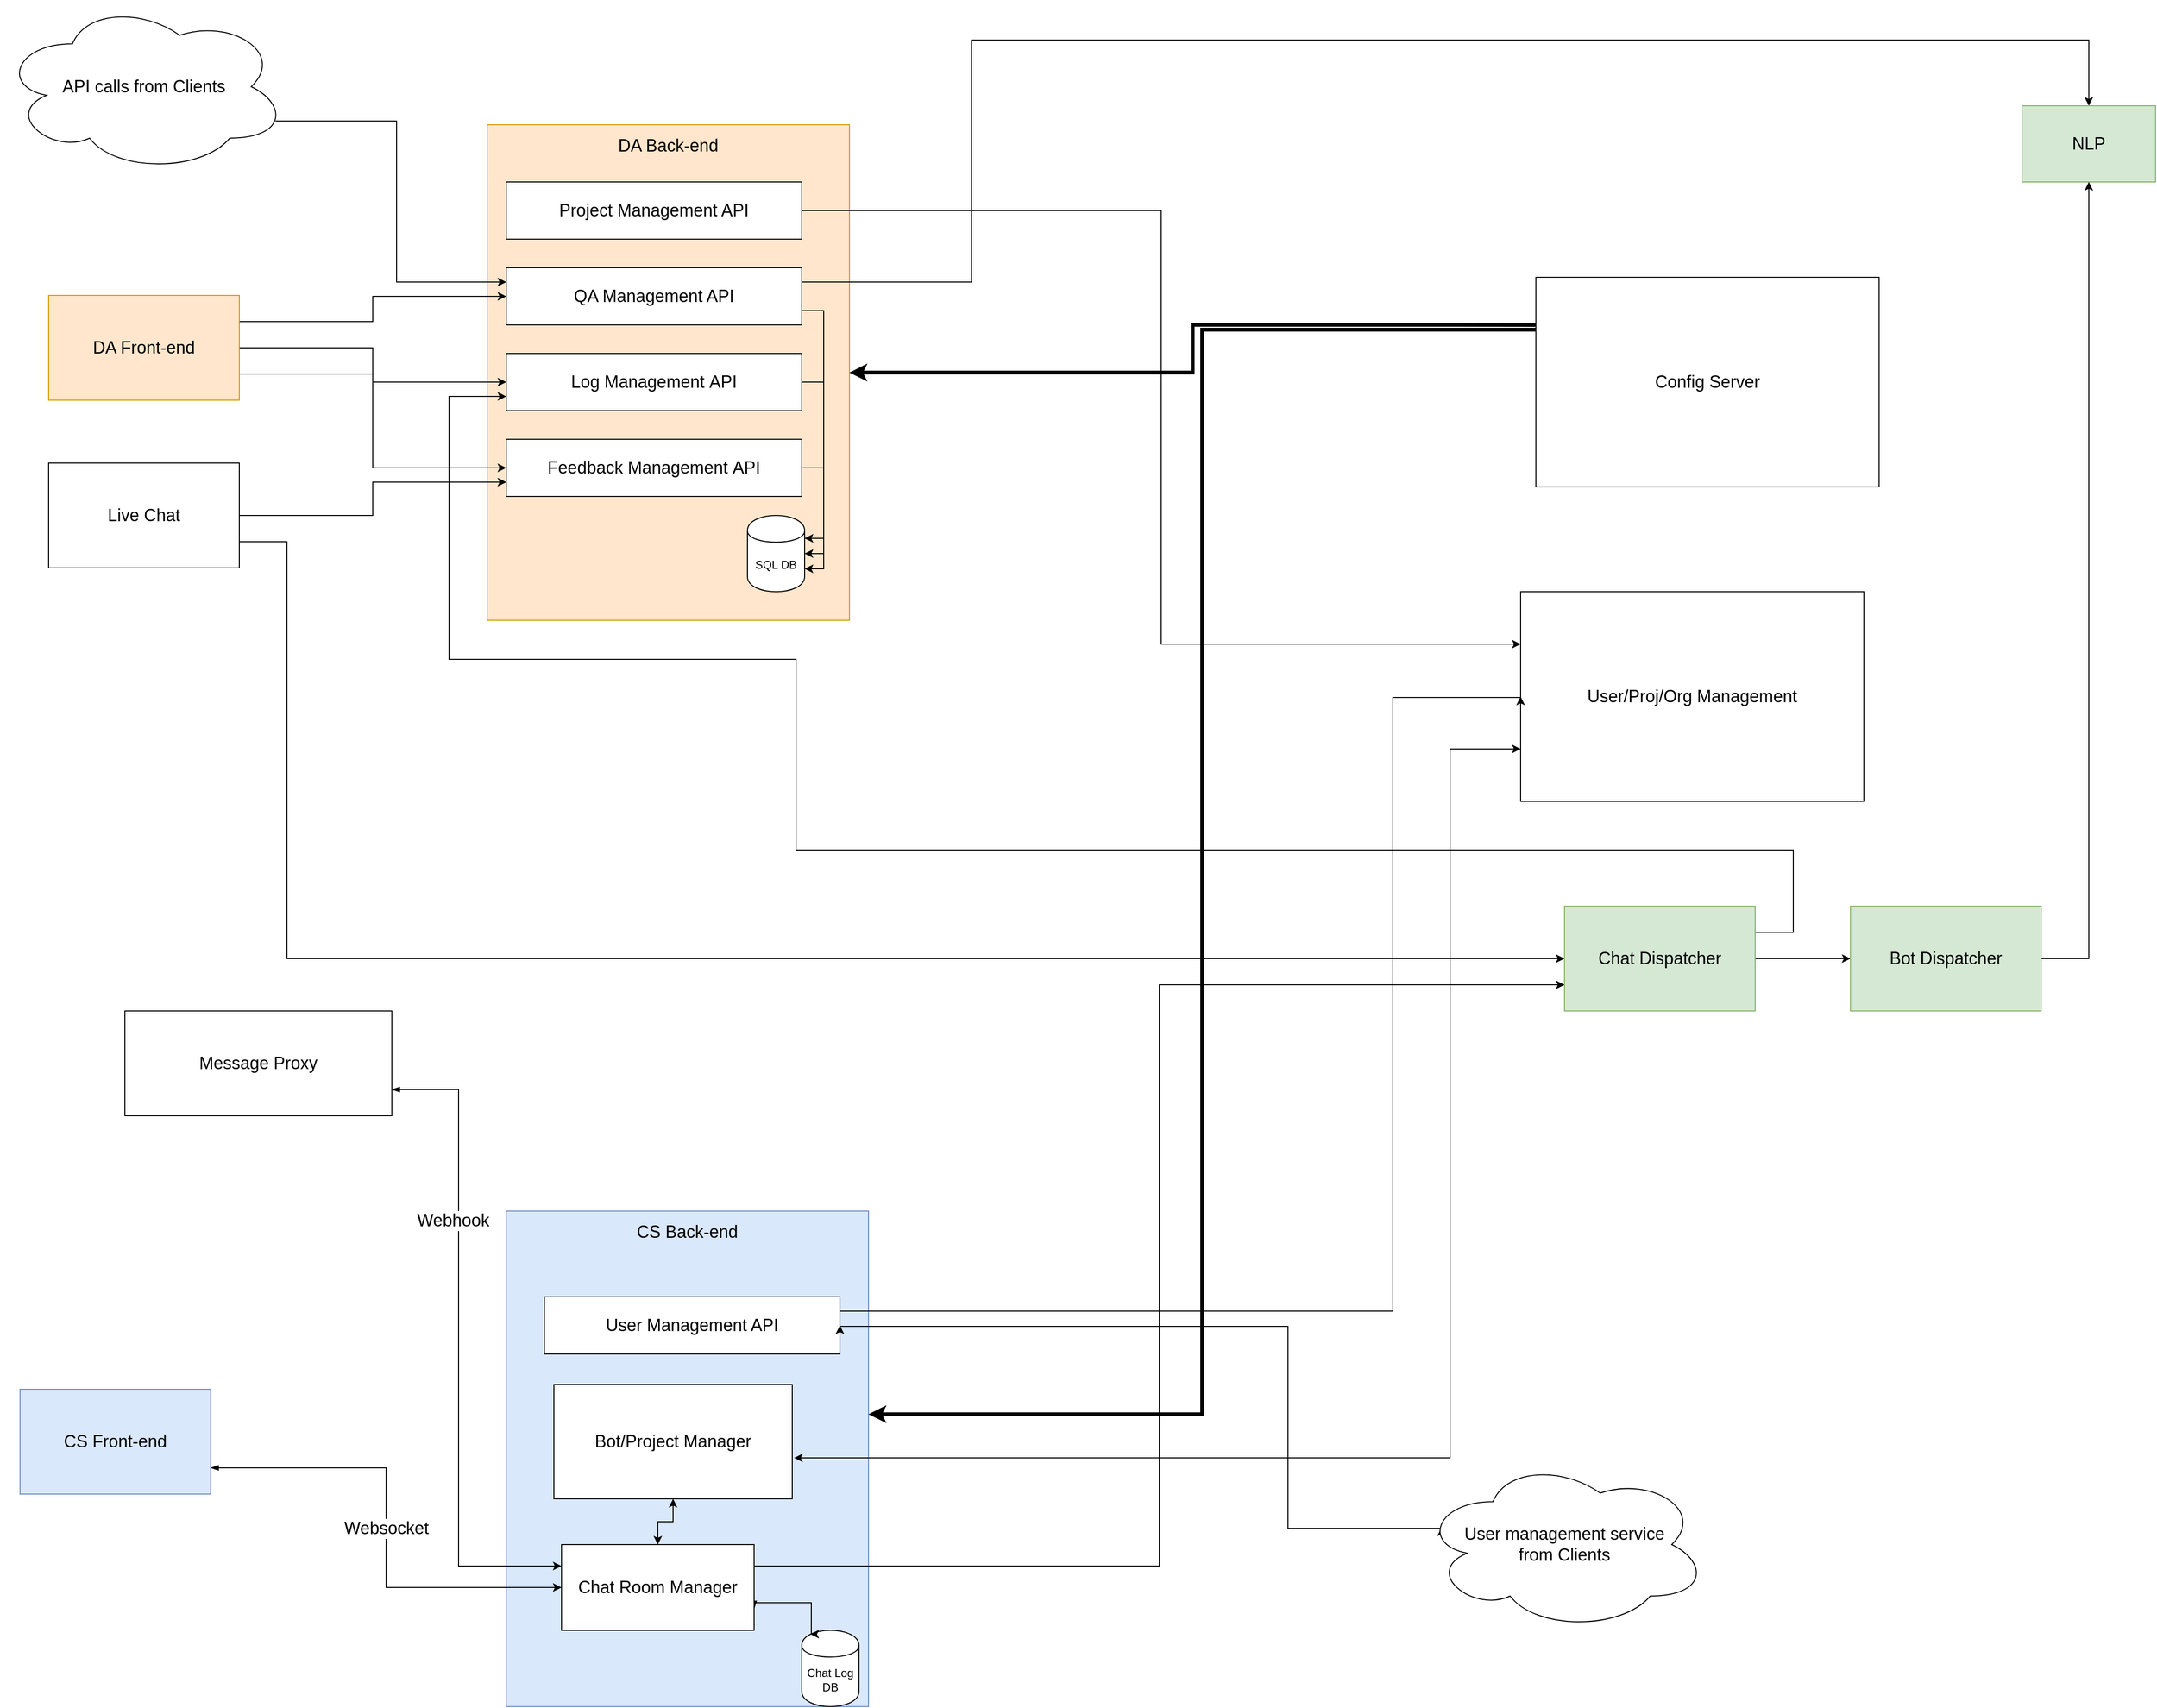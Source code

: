 <mxfile version="10.6.5" type="github"><diagram id="9TfAA45ldHkdpDvrwiB8" name="Page-1"><mxGraphModel dx="1836" dy="1084" grid="1" gridSize="10" guides="1" tooltips="1" connect="1" arrows="1" fold="1" page="1" pageScale="1" pageWidth="1169" pageHeight="827" math="0" shadow="0"><root><mxCell id="0"/><mxCell id="1" parent="0"/><mxCell id="wkHAoXPxZHRxnAhIWwIK-34" value="&lt;font style=&quot;font-size: 18px&quot;&gt;CS Back-end&lt;br&gt;&lt;br&gt;&lt;br&gt;&lt;br&gt;&lt;br&gt;&lt;br&gt;&lt;br&gt;&lt;br&gt;&lt;br&gt;&lt;br&gt;&lt;br&gt;&lt;br&gt;&lt;br&gt;&lt;br&gt;&lt;br&gt;&lt;br&gt;&lt;br&gt;&lt;br&gt;&lt;br&gt;&lt;br&gt;&lt;br&gt;&lt;br&gt;&lt;br&gt;&lt;/font&gt;" style="rounded=0;whiteSpace=wrap;html=1;fillColor=#dae8fc;strokeColor=#6c8ebf;" vertex="1" parent="1"><mxGeometry x="590" y="1510" width="380" height="520" as="geometry"/></mxCell><mxCell id="TZnbipR859p0bmX0A505-3" value="&lt;font style=&quot;font-size: 18px&quot;&gt;DA Back-end&lt;br&gt;&lt;br&gt;&lt;br&gt;&lt;br&gt;&lt;br&gt;&lt;br&gt;&lt;br&gt;&lt;br&gt;&lt;br&gt;&lt;br&gt;&lt;br&gt;&lt;br&gt;&lt;br&gt;&lt;br&gt;&lt;br&gt;&lt;br&gt;&lt;br&gt;&lt;br&gt;&lt;br&gt;&lt;br&gt;&lt;br&gt;&lt;br&gt;&lt;br&gt;&lt;/font&gt;" style="rounded=0;whiteSpace=wrap;html=1;fillColor=#ffe6cc;strokeColor=#d79b00;" parent="1" vertex="1"><mxGeometry x="570" y="370" width="380" height="520" as="geometry"/></mxCell><mxCell id="wkHAoXPxZHRxnAhIWwIK-21" style="edgeStyle=orthogonalEdgeStyle;rounded=0;orthogonalLoop=1;jettySize=auto;html=1;exitX=1;exitY=0.25;exitDx=0;exitDy=0;entryX=0;entryY=0.5;entryDx=0;entryDy=0;startArrow=none;startFill=0;" edge="1" parent="1" source="wkHAoXPxZHRxnAhIWwIK-20" target="TZnbipR859p0bmX0A505-8"><mxGeometry relative="1" as="geometry"/></mxCell><mxCell id="wkHAoXPxZHRxnAhIWwIK-24" style="edgeStyle=orthogonalEdgeStyle;rounded=0;orthogonalLoop=1;jettySize=auto;html=1;exitX=1;exitY=0.5;exitDx=0;exitDy=0;entryX=0;entryY=0.5;entryDx=0;entryDy=0;startArrow=none;startFill=0;" edge="1" parent="1" source="wkHAoXPxZHRxnAhIWwIK-20" target="wkHAoXPxZHRxnAhIWwIK-7"><mxGeometry relative="1" as="geometry"/></mxCell><mxCell id="wkHAoXPxZHRxnAhIWwIK-25" style="edgeStyle=orthogonalEdgeStyle;rounded=0;orthogonalLoop=1;jettySize=auto;html=1;exitX=1;exitY=0.75;exitDx=0;exitDy=0;entryX=0;entryY=0.5;entryDx=0;entryDy=0;startArrow=none;startFill=0;" edge="1" parent="1" source="wkHAoXPxZHRxnAhIWwIK-20" target="wkHAoXPxZHRxnAhIWwIK-8"><mxGeometry relative="1" as="geometry"/></mxCell><mxCell id="wkHAoXPxZHRxnAhIWwIK-20" value="&lt;font style=&quot;font-size: 18px&quot;&gt;DA Front-end&lt;br&gt;&lt;/font&gt;" style="rounded=0;whiteSpace=wrap;html=1;fillColor=#ffe6cc;strokeColor=#d79b00;" vertex="1" parent="1"><mxGeometry x="110" y="549" width="200" height="110" as="geometry"/></mxCell><mxCell id="wkHAoXPxZHRxnAhIWwIK-3" style="edgeStyle=orthogonalEdgeStyle;rounded=0;orthogonalLoop=1;jettySize=auto;html=1;exitX=1;exitY=0.25;exitDx=0;exitDy=0;entryX=0.5;entryY=0;entryDx=0;entryDy=0;" edge="1" parent="1" source="TZnbipR859p0bmX0A505-8" target="TZnbipR859p0bmX0A505-9"><mxGeometry relative="1" as="geometry"><Array as="points"><mxPoint x="1078" y="535"/><mxPoint x="1078" y="281"/><mxPoint x="2250" y="281"/></Array></mxGeometry></mxCell><mxCell id="wkHAoXPxZHRxnAhIWwIK-6" style="edgeStyle=orthogonalEdgeStyle;rounded=0;orthogonalLoop=1;jettySize=auto;html=1;exitX=1;exitY=0.75;exitDx=0;exitDy=0;entryX=1;entryY=0.5;entryDx=0;entryDy=0;" edge="1" parent="1" source="TZnbipR859p0bmX0A505-8" target="wkHAoXPxZHRxnAhIWwIK-1"><mxGeometry relative="1" as="geometry"/></mxCell><mxCell id="TZnbipR859p0bmX0A505-8" value="&lt;font style=&quot;font-size: 18px&quot;&gt;QA Management API&lt;/font&gt;" style="rounded=0;whiteSpace=wrap;html=1;" parent="1" vertex="1"><mxGeometry x="590" y="520" width="310" height="60" as="geometry"/></mxCell><mxCell id="TZnbipR859p0bmX0A505-9" value="&lt;font style=&quot;font-size: 18px&quot;&gt;NLP&lt;br&gt;&lt;/font&gt;" style="rounded=0;whiteSpace=wrap;html=1;fillColor=#d5e8d4;strokeColor=#82b366;" parent="1" vertex="1"><mxGeometry x="2180" y="350" width="140" height="80" as="geometry"/></mxCell><mxCell id="wkHAoXPxZHRxnAhIWwIK-1" value="SQL DB&lt;br&gt;" style="shape=cylinder;whiteSpace=wrap;html=1;boundedLbl=1;backgroundOutline=1;" vertex="1" parent="1"><mxGeometry x="843" y="780" width="60" height="80" as="geometry"/></mxCell><mxCell id="wkHAoXPxZHRxnAhIWwIK-9" style="edgeStyle=orthogonalEdgeStyle;rounded=0;orthogonalLoop=1;jettySize=auto;html=1;exitX=1;exitY=0.5;exitDx=0;exitDy=0;entryX=1;entryY=0.3;entryDx=0;entryDy=0;" edge="1" parent="1" source="wkHAoXPxZHRxnAhIWwIK-7" target="wkHAoXPxZHRxnAhIWwIK-1"><mxGeometry relative="1" as="geometry"/></mxCell><mxCell id="wkHAoXPxZHRxnAhIWwIK-7" value="&lt;font style=&quot;font-size: 18px&quot;&gt;Log Management&amp;nbsp;API&lt;/font&gt;" style="rounded=0;whiteSpace=wrap;html=1;" vertex="1" parent="1"><mxGeometry x="590" y="610" width="310" height="60" as="geometry"/></mxCell><mxCell id="wkHAoXPxZHRxnAhIWwIK-10" style="edgeStyle=orthogonalEdgeStyle;rounded=0;orthogonalLoop=1;jettySize=auto;html=1;exitX=1;exitY=0.5;exitDx=0;exitDy=0;entryX=1;entryY=0.7;entryDx=0;entryDy=0;" edge="1" parent="1" source="wkHAoXPxZHRxnAhIWwIK-8" target="wkHAoXPxZHRxnAhIWwIK-1"><mxGeometry relative="1" as="geometry"/></mxCell><mxCell id="wkHAoXPxZHRxnAhIWwIK-8" value="&lt;font style=&quot;font-size: 18px&quot;&gt;Feedback Management&amp;nbsp;API&lt;/font&gt;" style="rounded=0;whiteSpace=wrap;html=1;" vertex="1" parent="1"><mxGeometry x="590" y="700" width="310" height="60" as="geometry"/></mxCell><mxCell id="wkHAoXPxZHRxnAhIWwIK-16" style="edgeStyle=orthogonalEdgeStyle;rounded=0;orthogonalLoop=1;jettySize=auto;html=1;exitX=0;exitY=0.25;exitDx=0;exitDy=0;startArrow=none;startFill=0;strokeWidth=4;entryX=1;entryY=0.41;entryDx=0;entryDy=0;entryPerimeter=0;" edge="1" parent="1" source="wkHAoXPxZHRxnAhIWwIK-12" target="wkHAoXPxZHRxnAhIWwIK-34"><mxGeometry relative="1" as="geometry"/></mxCell><mxCell id="wkHAoXPxZHRxnAhIWwIK-12" value="&lt;font style=&quot;font-size: 18px&quot;&gt;Config Server&lt;br&gt;&lt;/font&gt;" style="rounded=0;whiteSpace=wrap;html=1;" vertex="1" parent="1"><mxGeometry x="1670" y="530" width="360" height="220" as="geometry"/></mxCell><mxCell id="wkHAoXPxZHRxnAhIWwIK-56" style="edgeStyle=orthogonalEdgeStyle;rounded=0;orthogonalLoop=1;jettySize=auto;html=1;exitX=0;exitY=0.75;exitDx=0;exitDy=0;entryX=1.008;entryY=0.642;entryDx=0;entryDy=0;entryPerimeter=0;startArrow=classic;startFill=1;strokeWidth=1;" edge="1" parent="1" source="wkHAoXPxZHRxnAhIWwIK-13" target="wkHAoXPxZHRxnAhIWwIK-54"><mxGeometry relative="1" as="geometry"><Array as="points"><mxPoint x="1580" y="1025"/><mxPoint x="1580" y="1769"/></Array></mxGeometry></mxCell><mxCell id="wkHAoXPxZHRxnAhIWwIK-13" value="&lt;font style=&quot;font-size: 18px&quot;&gt;User/Proj/Org Management&lt;br&gt;&lt;/font&gt;" style="rounded=0;whiteSpace=wrap;html=1;" vertex="1" parent="1"><mxGeometry x="1654" y="860" width="360" height="220" as="geometry"/></mxCell><mxCell id="wkHAoXPxZHRxnAhIWwIK-19" style="edgeStyle=orthogonalEdgeStyle;rounded=0;orthogonalLoop=1;jettySize=auto;html=1;exitX=0.96;exitY=0.7;exitDx=0;exitDy=0;exitPerimeter=0;entryX=0;entryY=0.25;entryDx=0;entryDy=0;startArrow=none;startFill=0;" edge="1" parent="1" source="wkHAoXPxZHRxnAhIWwIK-18" target="TZnbipR859p0bmX0A505-8"><mxGeometry relative="1" as="geometry"/></mxCell><mxCell id="wkHAoXPxZHRxnAhIWwIK-18" value="&lt;font style=&quot;font-size: 18px&quot;&gt;API calls from Clients&lt;/font&gt;" style="ellipse;shape=cloud;whiteSpace=wrap;html=1;" vertex="1" parent="1"><mxGeometry x="60" y="240" width="300" height="180" as="geometry"/></mxCell><mxCell id="wkHAoXPxZHRxnAhIWwIK-27" style="edgeStyle=orthogonalEdgeStyle;rounded=0;orthogonalLoop=1;jettySize=auto;html=1;exitX=1;exitY=0.5;exitDx=0;exitDy=0;entryX=0;entryY=0.75;entryDx=0;entryDy=0;startArrow=none;startFill=0;" edge="1" parent="1" source="wkHAoXPxZHRxnAhIWwIK-26" target="wkHAoXPxZHRxnAhIWwIK-8"><mxGeometry relative="1" as="geometry"/></mxCell><mxCell id="wkHAoXPxZHRxnAhIWwIK-30" style="edgeStyle=orthogonalEdgeStyle;rounded=0;orthogonalLoop=1;jettySize=auto;html=1;exitX=1;exitY=0.75;exitDx=0;exitDy=0;entryX=0;entryY=0.5;entryDx=0;entryDy=0;startArrow=none;startFill=0;" edge="1" parent="1" source="wkHAoXPxZHRxnAhIWwIK-26" target="wkHAoXPxZHRxnAhIWwIK-28"><mxGeometry relative="1" as="geometry"><Array as="points"><mxPoint x="360" y="807"/><mxPoint x="360" y="1245"/></Array></mxGeometry></mxCell><mxCell id="wkHAoXPxZHRxnAhIWwIK-26" value="&lt;font style=&quot;font-size: 18px&quot;&gt;Live Chat&lt;/font&gt;" style="rounded=0;whiteSpace=wrap;html=1;" vertex="1" parent="1"><mxGeometry x="110" y="725" width="200" height="110" as="geometry"/></mxCell><mxCell id="wkHAoXPxZHRxnAhIWwIK-29" style="edgeStyle=orthogonalEdgeStyle;rounded=0;orthogonalLoop=1;jettySize=auto;html=1;exitX=1;exitY=0.25;exitDx=0;exitDy=0;entryX=0;entryY=0.75;entryDx=0;entryDy=0;startArrow=none;startFill=0;" edge="1" parent="1" source="wkHAoXPxZHRxnAhIWwIK-28" target="wkHAoXPxZHRxnAhIWwIK-7"><mxGeometry relative="1" as="geometry"><Array as="points"><mxPoint x="1940" y="1217"/><mxPoint x="1940" y="1131"/><mxPoint x="894" y="1131"/><mxPoint x="894" y="931"/><mxPoint x="530" y="931"/><mxPoint x="530" y="655"/></Array></mxGeometry></mxCell><mxCell id="wkHAoXPxZHRxnAhIWwIK-32" style="edgeStyle=orthogonalEdgeStyle;rounded=0;orthogonalLoop=1;jettySize=auto;html=1;exitX=1;exitY=0.5;exitDx=0;exitDy=0;entryX=0;entryY=0.5;entryDx=0;entryDy=0;startArrow=none;startFill=0;" edge="1" parent="1" source="wkHAoXPxZHRxnAhIWwIK-28" target="wkHAoXPxZHRxnAhIWwIK-31"><mxGeometry relative="1" as="geometry"/></mxCell><mxCell id="wkHAoXPxZHRxnAhIWwIK-28" value="&lt;font style=&quot;font-size: 18px&quot;&gt;Chat Dispatcher&lt;/font&gt;" style="rounded=0;whiteSpace=wrap;html=1;fillColor=#d5e8d4;strokeColor=#82b366;" vertex="1" parent="1"><mxGeometry x="1700" y="1190" width="200" height="110" as="geometry"/></mxCell><mxCell id="wkHAoXPxZHRxnAhIWwIK-33" style="edgeStyle=orthogonalEdgeStyle;rounded=0;orthogonalLoop=1;jettySize=auto;html=1;exitX=1;exitY=0.5;exitDx=0;exitDy=0;entryX=0.5;entryY=1;entryDx=0;entryDy=0;startArrow=none;startFill=0;" edge="1" parent="1" source="wkHAoXPxZHRxnAhIWwIK-31" target="TZnbipR859p0bmX0A505-9"><mxGeometry relative="1" as="geometry"/></mxCell><mxCell id="wkHAoXPxZHRxnAhIWwIK-31" value="&lt;font style=&quot;font-size: 18px&quot;&gt;Bot&amp;nbsp;Dispatcher&lt;/font&gt;" style="rounded=0;whiteSpace=wrap;html=1;fillColor=#d5e8d4;strokeColor=#82b366;" vertex="1" parent="1"><mxGeometry x="2000" y="1190" width="200" height="110" as="geometry"/></mxCell><mxCell id="wkHAoXPxZHRxnAhIWwIK-36" style="edgeStyle=orthogonalEdgeStyle;rounded=0;orthogonalLoop=1;jettySize=auto;html=1;exitX=1;exitY=0.25;exitDx=0;exitDy=0;entryX=0;entryY=0.75;entryDx=0;entryDy=0;startArrow=none;startFill=0;" edge="1" parent="1" source="wkHAoXPxZHRxnAhIWwIK-42" target="wkHAoXPxZHRxnAhIWwIK-28"><mxGeometry relative="1" as="geometry"/></mxCell><mxCell id="wkHAoXPxZHRxnAhIWwIK-43" value="&lt;font style=&quot;font-size: 18px&quot;&gt;Websocket&lt;br&gt;&lt;/font&gt;" style="edgeStyle=orthogonalEdgeStyle;rounded=0;orthogonalLoop=1;jettySize=auto;html=1;exitX=1;exitY=0.75;exitDx=0;exitDy=0;entryX=0;entryY=0.5;entryDx=0;entryDy=0;startArrow=blockThin;startFill=1;strokeWidth=1;" edge="1" parent="1" source="wkHAoXPxZHRxnAhIWwIK-35" target="wkHAoXPxZHRxnAhIWwIK-42"><mxGeometry relative="1" as="geometry"/></mxCell><mxCell id="wkHAoXPxZHRxnAhIWwIK-35" value="&lt;font style=&quot;font-size: 18px&quot;&gt;CS Front-end&lt;br&gt;&lt;/font&gt;" style="rounded=0;whiteSpace=wrap;html=1;fillColor=#dae8fc;strokeColor=#6c8ebf;" vertex="1" parent="1"><mxGeometry x="80" y="1697" width="200" height="110" as="geometry"/></mxCell><mxCell id="wkHAoXPxZHRxnAhIWwIK-38" style="edgeStyle=orthogonalEdgeStyle;rounded=0;orthogonalLoop=1;jettySize=auto;html=1;exitX=0;exitY=0.227;exitDx=0;exitDy=0;startArrow=none;startFill=0;strokeWidth=4;entryX=1;entryY=0.5;entryDx=0;entryDy=0;exitPerimeter=0;" edge="1" parent="1" source="wkHAoXPxZHRxnAhIWwIK-12" target="TZnbipR859p0bmX0A505-3"><mxGeometry relative="1" as="geometry"><mxPoint x="1680" y="595" as="sourcePoint"/><mxPoint x="960" y="641" as="targetPoint"/></mxGeometry></mxCell><mxCell id="wkHAoXPxZHRxnAhIWwIK-41" value="Chat Log DB&lt;br&gt;" style="shape=cylinder;whiteSpace=wrap;html=1;boundedLbl=1;backgroundOutline=1;" vertex="1" parent="1"><mxGeometry x="900" y="1950" width="60" height="80" as="geometry"/></mxCell><mxCell id="wkHAoXPxZHRxnAhIWwIK-45" style="edgeStyle=orthogonalEdgeStyle;rounded=0;orthogonalLoop=1;jettySize=auto;html=1;exitX=1;exitY=0.75;exitDx=0;exitDy=0;entryX=0.15;entryY=0.05;entryDx=0;entryDy=0;entryPerimeter=0;startArrow=blockThin;startFill=1;strokeWidth=1;" edge="1" parent="1" source="wkHAoXPxZHRxnAhIWwIK-42" target="wkHAoXPxZHRxnAhIWwIK-41"><mxGeometry relative="1" as="geometry"><Array as="points"><mxPoint x="910" y="1921"/></Array></mxGeometry></mxCell><mxCell id="wkHAoXPxZHRxnAhIWwIK-42" value="&lt;font style=&quot;font-size: 18px&quot;&gt;Chat Room Manager&lt;/font&gt;" style="rounded=0;whiteSpace=wrap;html=1;" vertex="1" parent="1"><mxGeometry x="648" y="1860" width="202" height="90" as="geometry"/></mxCell><mxCell id="wkHAoXPxZHRxnAhIWwIK-46" style="edgeStyle=orthogonalEdgeStyle;rounded=0;orthogonalLoop=1;jettySize=auto;html=1;exitX=1;exitY=0.75;exitDx=0;exitDy=0;entryX=0;entryY=0.25;entryDx=0;entryDy=0;startArrow=blockThin;startFill=1;strokeWidth=1;" edge="1" parent="1" source="wkHAoXPxZHRxnAhIWwIK-44" target="wkHAoXPxZHRxnAhIWwIK-42"><mxGeometry relative="1" as="geometry"><Array as="points"><mxPoint x="540" y="1383"/><mxPoint x="540" y="1883"/></Array></mxGeometry></mxCell><mxCell id="wkHAoXPxZHRxnAhIWwIK-51" value="&lt;font style=&quot;font-size: 18px&quot;&gt;Webhook&lt;/font&gt;" style="text;html=1;resizable=0;points=[];align=center;verticalAlign=middle;labelBackgroundColor=#ffffff;" vertex="1" connectable="0" parent="wkHAoXPxZHRxnAhIWwIK-46"><mxGeometry x="-0.389" y="-6" relative="1" as="geometry"><mxPoint as="offset"/></mxGeometry></mxCell><mxCell id="wkHAoXPxZHRxnAhIWwIK-44" value="&lt;font style=&quot;font-size: 18px&quot;&gt;Message Proxy&lt;/font&gt;" style="rounded=0;whiteSpace=wrap;html=1;" vertex="1" parent="1"><mxGeometry x="190" y="1300" width="280" height="110" as="geometry"/></mxCell><mxCell id="wkHAoXPxZHRxnAhIWwIK-48" style="edgeStyle=orthogonalEdgeStyle;rounded=0;orthogonalLoop=1;jettySize=auto;html=1;exitX=1;exitY=0.5;exitDx=0;exitDy=0;entryX=0;entryY=0.25;entryDx=0;entryDy=0;startArrow=none;startFill=0;strokeWidth=1;" edge="1" parent="1" source="wkHAoXPxZHRxnAhIWwIK-47" target="wkHAoXPxZHRxnAhIWwIK-13"><mxGeometry relative="1" as="geometry"/></mxCell><mxCell id="wkHAoXPxZHRxnAhIWwIK-47" value="&lt;font style=&quot;font-size: 18px&quot;&gt;Project Management API&lt;/font&gt;" style="rounded=0;whiteSpace=wrap;html=1;" vertex="1" parent="1"><mxGeometry x="590" y="430" width="310" height="60" as="geometry"/></mxCell><mxCell id="wkHAoXPxZHRxnAhIWwIK-49" value="&lt;font style=&quot;font-size: 18px&quot;&gt;User Management API&lt;/font&gt;" style="rounded=0;whiteSpace=wrap;html=1;" vertex="1" parent="1"><mxGeometry x="630" y="1600" width="310" height="60" as="geometry"/></mxCell><mxCell id="wkHAoXPxZHRxnAhIWwIK-50" style="edgeStyle=orthogonalEdgeStyle;rounded=0;orthogonalLoop=1;jettySize=auto;html=1;entryX=0;entryY=0.5;entryDx=0;entryDy=0;startArrow=none;startFill=0;strokeWidth=1;exitX=1;exitY=0.25;exitDx=0;exitDy=0;" edge="1" parent="1" source="wkHAoXPxZHRxnAhIWwIK-49" target="wkHAoXPxZHRxnAhIWwIK-13"><mxGeometry relative="1" as="geometry"><mxPoint x="944" y="1631" as="sourcePoint"/><Array as="points"><mxPoint x="1520" y="1615"/><mxPoint x="1520" y="971"/><mxPoint x="1654" y="971"/></Array></mxGeometry></mxCell><mxCell id="wkHAoXPxZHRxnAhIWwIK-53" style="edgeStyle=orthogonalEdgeStyle;rounded=0;orthogonalLoop=1;jettySize=auto;html=1;exitX=0.07;exitY=0.4;exitDx=0;exitDy=0;exitPerimeter=0;entryX=1;entryY=0.5;entryDx=0;entryDy=0;startArrow=classic;startFill=1;strokeWidth=1;" edge="1" parent="1" source="wkHAoXPxZHRxnAhIWwIK-52" target="wkHAoXPxZHRxnAhIWwIK-49"><mxGeometry relative="1" as="geometry"><Array as="points"><mxPoint x="1410" y="1843"/><mxPoint x="1410" y="1631"/></Array></mxGeometry></mxCell><mxCell id="wkHAoXPxZHRxnAhIWwIK-52" value="&lt;font style=&quot;font-size: 18px&quot;&gt;User management service&lt;br&gt;from Clients&lt;/font&gt;" style="ellipse;shape=cloud;whiteSpace=wrap;html=1;" vertex="1" parent="1"><mxGeometry x="1550" y="1770" width="300" height="180" as="geometry"/></mxCell><mxCell id="wkHAoXPxZHRxnAhIWwIK-55" style="edgeStyle=orthogonalEdgeStyle;rounded=0;orthogonalLoop=1;jettySize=auto;html=1;exitX=0.5;exitY=1;exitDx=0;exitDy=0;startArrow=classic;startFill=1;strokeWidth=1;" edge="1" parent="1" source="wkHAoXPxZHRxnAhIWwIK-54" target="wkHAoXPxZHRxnAhIWwIK-42"><mxGeometry relative="1" as="geometry"/></mxCell><mxCell id="wkHAoXPxZHRxnAhIWwIK-54" value="&lt;font style=&quot;font-size: 18px&quot;&gt;Bot/Project Manager&lt;/font&gt;" style="rounded=0;whiteSpace=wrap;html=1;" vertex="1" parent="1"><mxGeometry x="640" y="1692" width="250" height="120" as="geometry"/></mxCell></root></mxGraphModel></diagram></mxfile>